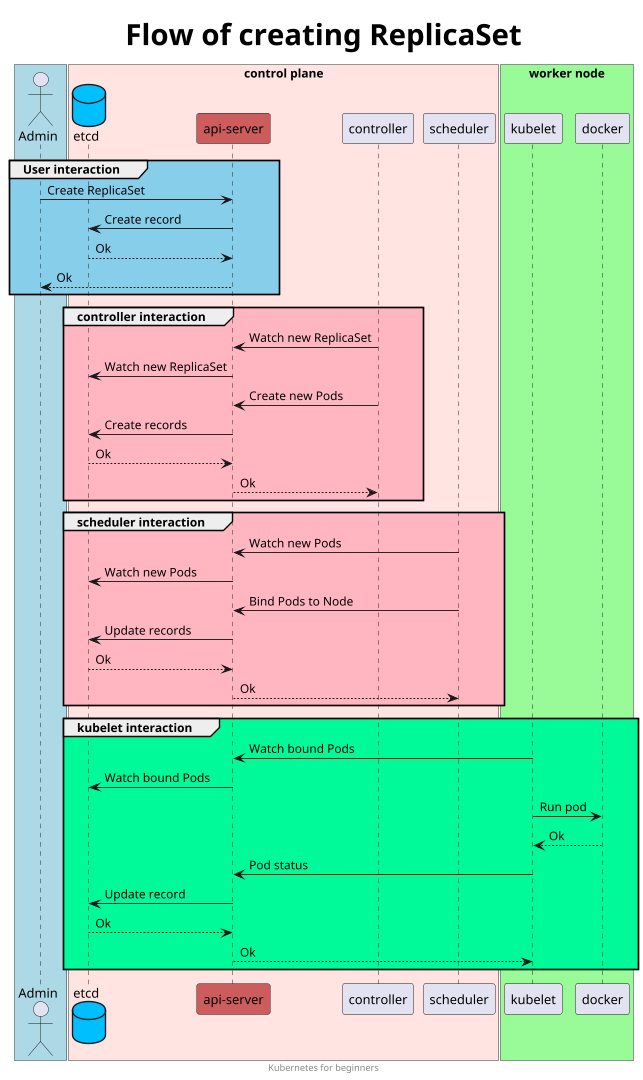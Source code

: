@startuml flow

title Flow of creating ReplicaSet
footer Kubernetes for beginners
scale max 1080 height

skinparam TitleFontSize 32

box #LightBlue
  actor Admin
end box

box "control plane" #MistyRose
  database etcd #DeepSkyBlue
  participant "api-server" as api #IndianRed
  participant controller
  participant scheduler
end box

box "worker node" #PaleGreen
  participant kubelet
  participant docker
end box

group #SkyBlue User interaction
  Admin -> api: Create ReplicaSet
  api -> etcd: Create record
  etcd --> api: Ok
  api --> Admin: Ok
end

group #LightPink controller interaction
  controller -> api: Watch new ReplicaSet
  api -> etcd: Watch new ReplicaSet
  controller -> api: Create new Pods
  api -> etcd: Create records
  etcd --> api: Ok
  api --> controller: Ok
end

group #LightPink  scheduler interaction
  scheduler -> api: Watch new Pods
  api -> etcd: Watch new Pods
  scheduler -> api: Bind Pods to Node
  api -> etcd: Update records
  etcd --> api: Ok
  api --> scheduler: Ok
end

group #MediumSpringGreen kubelet interaction
  kubelet -> api: Watch bound Pods
  api -> etcd: Watch bound Pods
  kubelet -> docker: Run pod
  docker --> kubelet: Ok
  kubelet -> api: Pod status
  api -> etcd: Update record
  etcd --> api: Ok
  api --> kubelet: Ok
end
@enduml
